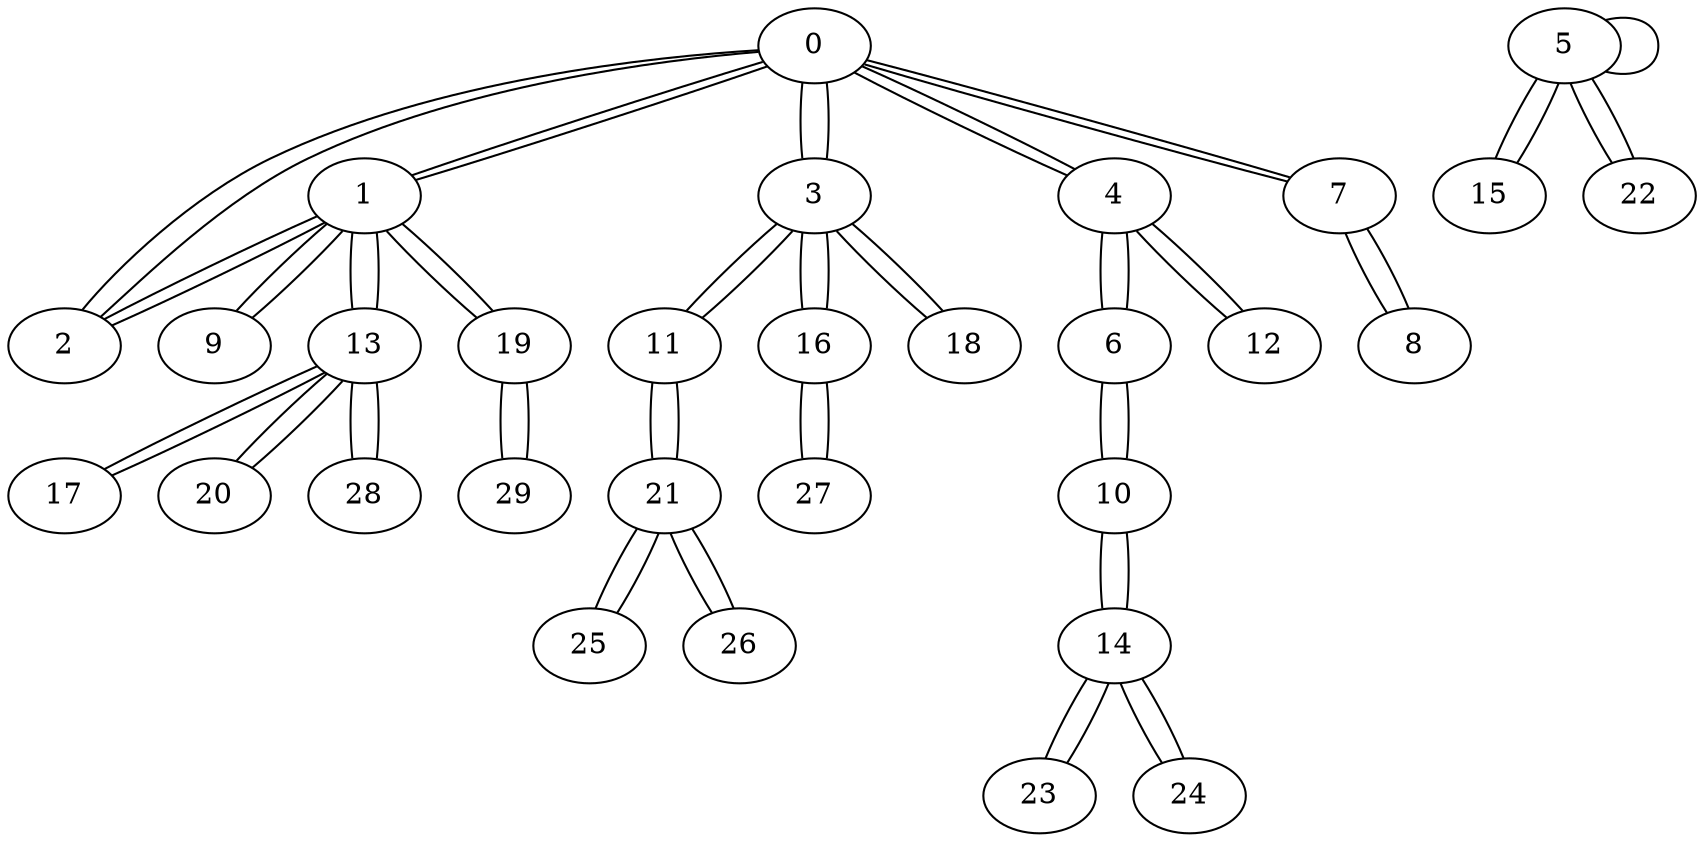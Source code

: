 // dorogovtsev
graph {
	0 [label=0]
	0 -- 1
	0 -- 2
	0 -- 3
	0 -- 4
	0 -- 7
	1 [label=1]
	1 -- 0
	1 -- 2
	1 -- 9
	1 -- 13
	1 -- 19
	2 [label=2]
	2 -- 1
	2 -- 0
	3 [label=3]
	3 -- 0
	3 -- 11
	3 -- 16
	3 -- 18
	4 [label=4]
	4 -- 0
	4 -- 6
	4 -- 12
	5 [label=5]
	5 -- 5
	5 -- 15
	5 -- 22
	6 [label=6]
	6 -- 4
	6 -- 10
	7 [label=7]
	7 -- 0
	7 -- 8
	8 [label=8]
	8 -- 7
	9 [label=9]
	9 -- 1
	10 [label=10]
	10 -- 6
	10 -- 14
	11 [label=11]
	11 -- 3
	11 -- 21
	12 [label=12]
	12 -- 4
	13 [label=13]
	13 -- 1
	13 -- 17
	13 -- 20
	13 -- 28
	14 [label=14]
	14 -- 10
	14 -- 23
	14 -- 24
	15 [label=15]
	15 -- 5
	16 [label=16]
	16 -- 3
	16 -- 27
	17 [label=17]
	17 -- 13
	18 [label=18]
	18 -- 3
	19 [label=19]
	19 -- 1
	19 -- 29
	20 [label=20]
	20 -- 13
	21 [label=21]
	21 -- 11
	21 -- 25
	21 -- 26
	22 [label=22]
	22 -- 5
	23 [label=23]
	23 -- 14
	24 [label=24]
	24 -- 14
	25 [label=25]
	25 -- 21
	26 [label=26]
	26 -- 21
	27 [label=27]
	27 -- 16
	28 [label=28]
	28 -- 13
	29 [label=29]
	29 -- 19
}
